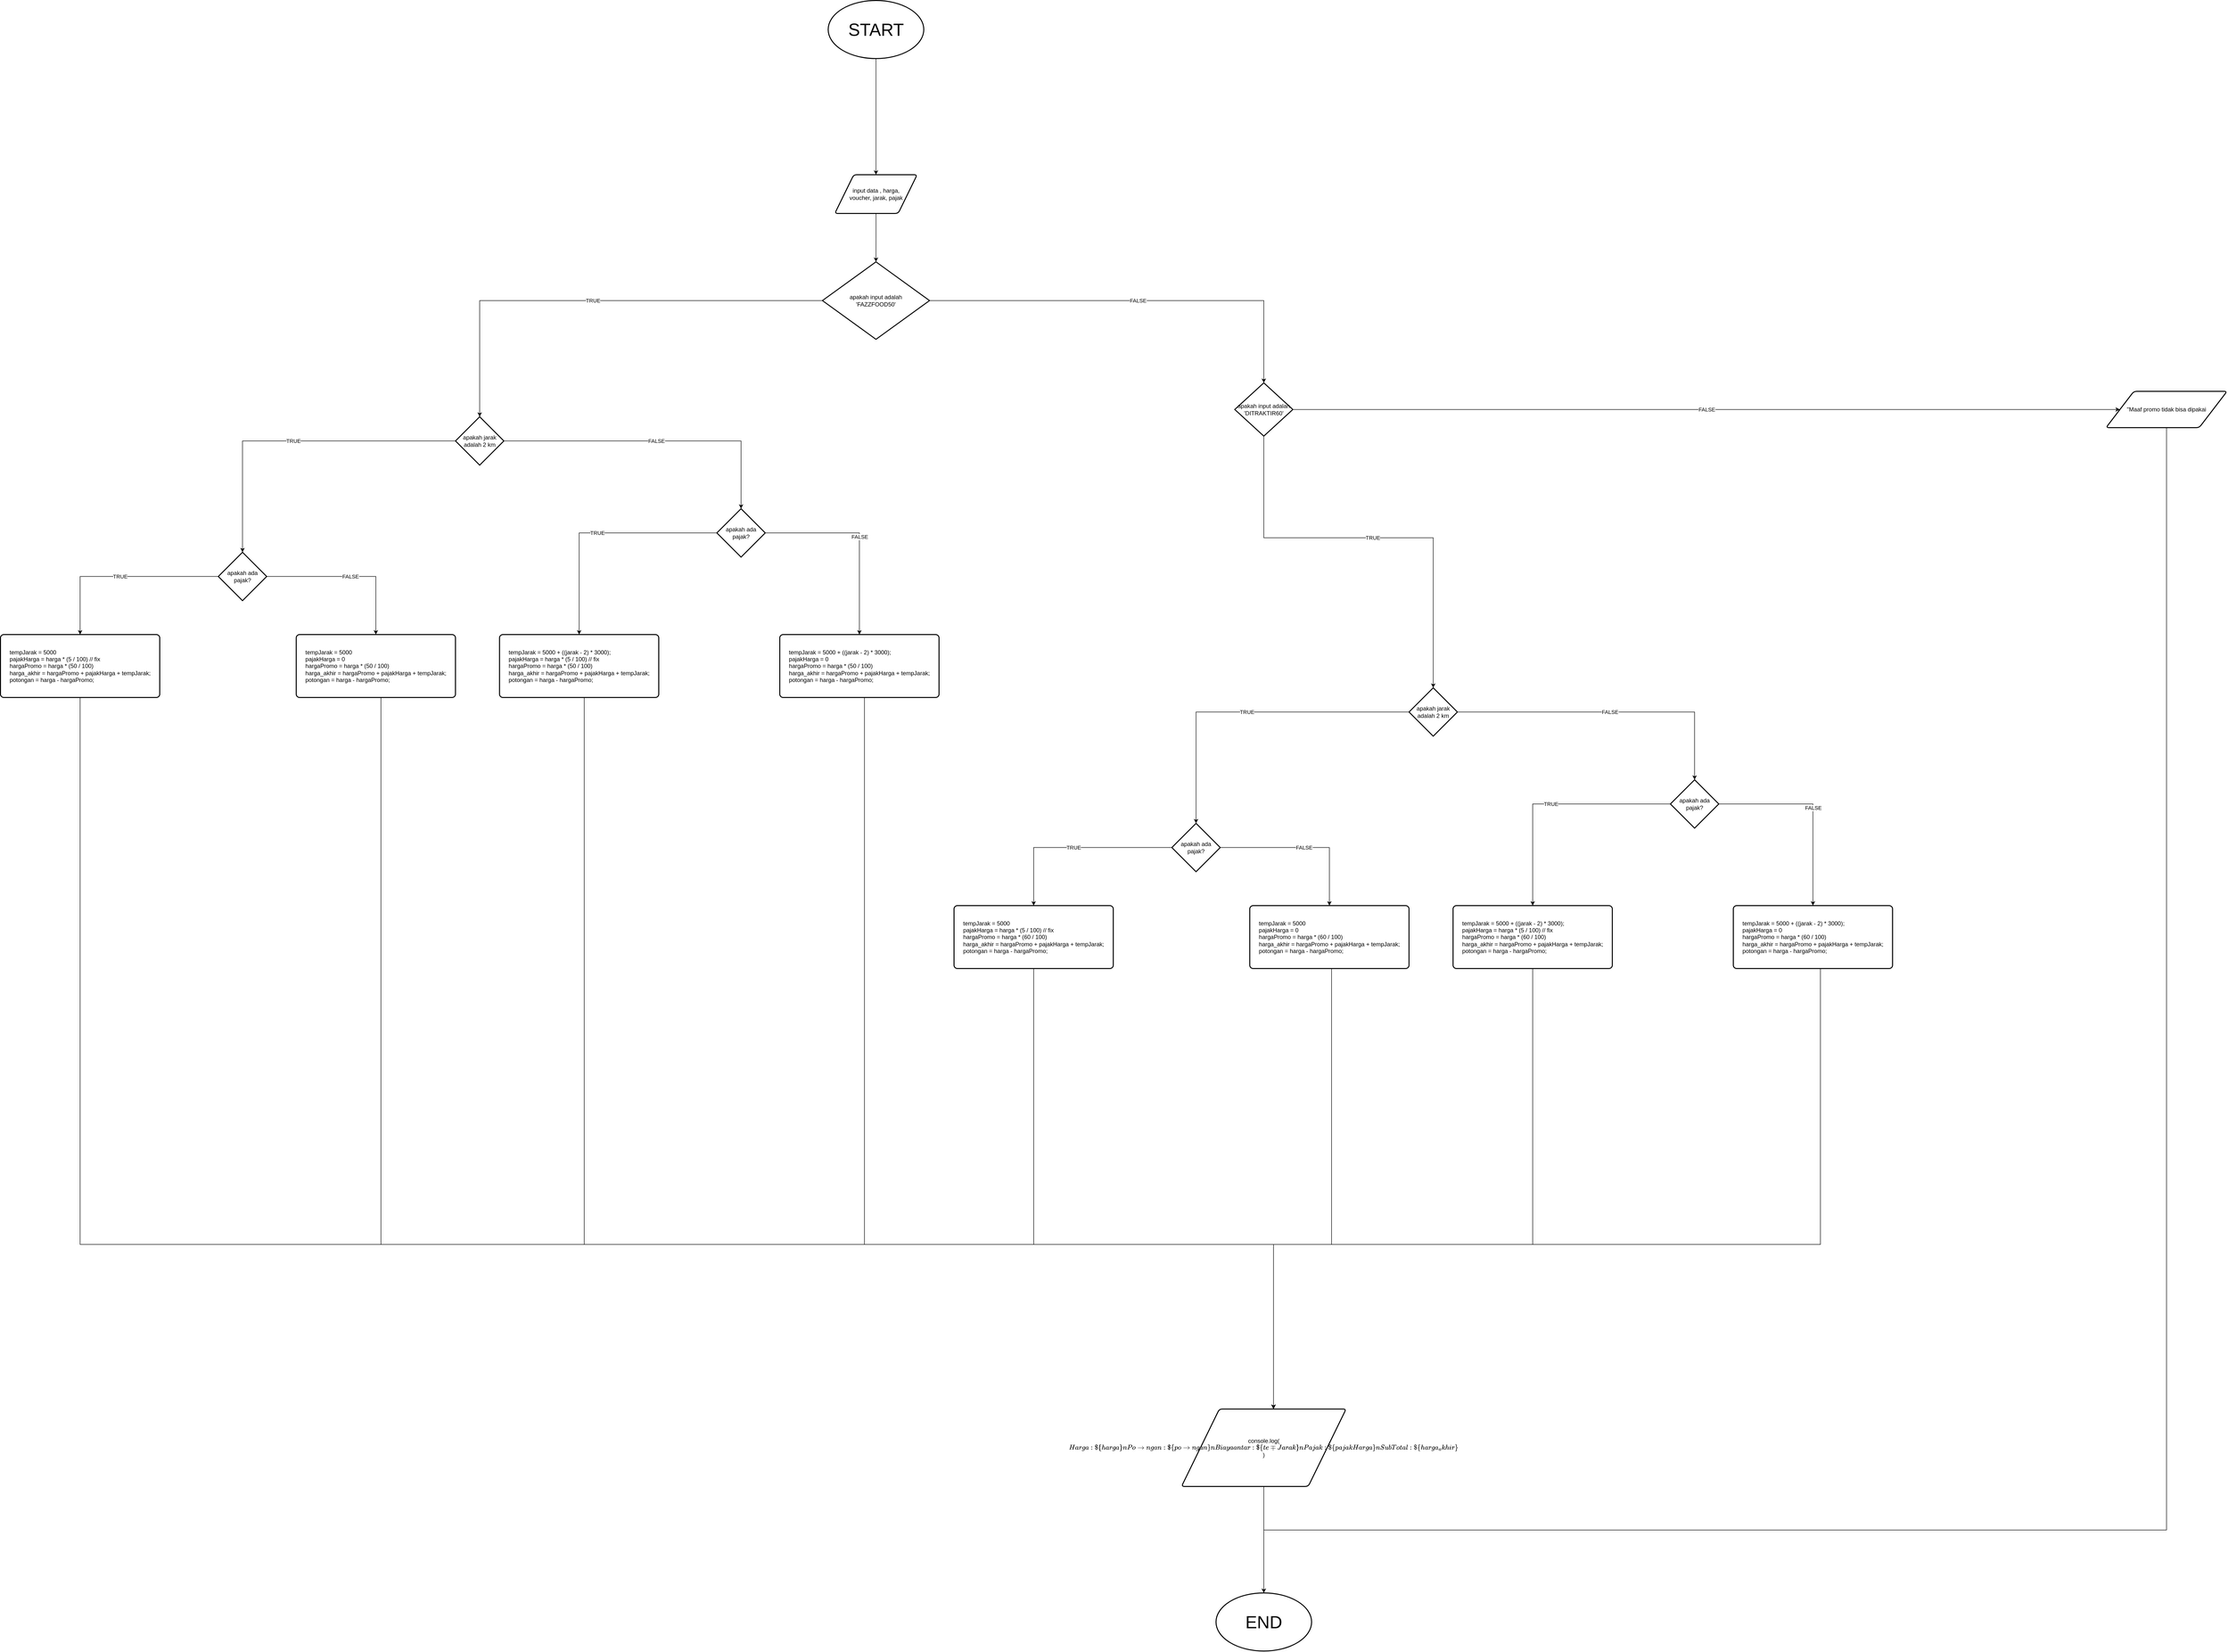 <mxfile version="13.9.9" type="device"><diagram id="ayzLaPhbWGv5OIC9-rNh" name="Page-1"><mxGraphModel dx="3009" dy="1805" grid="1" gridSize="10" guides="1" tooltips="1" connect="1" arrows="1" fold="1" page="1" pageScale="1" pageWidth="850" pageHeight="1100" math="0" shadow="0"><root><mxCell id="0"/><mxCell id="1" parent="0"/><mxCell id="D5gYFiSGwSYGfUhFKj6x-7" style="edgeStyle=orthogonalEdgeStyle;rounded=0;orthogonalLoop=1;jettySize=auto;html=1;entryX=0.5;entryY=0;entryDx=0;entryDy=0;" edge="1" parent="1" source="D5gYFiSGwSYGfUhFKj6x-1" target="D5gYFiSGwSYGfUhFKj6x-2"><mxGeometry relative="1" as="geometry"/></mxCell><mxCell id="D5gYFiSGwSYGfUhFKj6x-1" value="&lt;font style=&quot;font-size: 36px&quot;&gt;START&lt;/font&gt;" style="strokeWidth=2;html=1;shape=mxgraph.flowchart.start_2;whiteSpace=wrap;" vertex="1" parent="1"><mxGeometry x="560" y="-480" width="197.5" height="120" as="geometry"/></mxCell><mxCell id="D5gYFiSGwSYGfUhFKj6x-56" style="edgeStyle=orthogonalEdgeStyle;rounded=0;orthogonalLoop=1;jettySize=auto;html=1;" edge="1" parent="1" source="D5gYFiSGwSYGfUhFKj6x-2" target="D5gYFiSGwSYGfUhFKj6x-3"><mxGeometry relative="1" as="geometry"/></mxCell><mxCell id="D5gYFiSGwSYGfUhFKj6x-2" value="input data , harga, &lt;br&gt;voucher, jarak, pajak" style="shape=parallelogram;html=1;strokeWidth=2;perimeter=parallelogramPerimeter;whiteSpace=wrap;rounded=1;arcSize=12;size=0.23;" vertex="1" parent="1"><mxGeometry x="573.75" y="-120" width="170" height="80" as="geometry"/></mxCell><mxCell id="D5gYFiSGwSYGfUhFKj6x-11" value="TRUE" style="edgeStyle=orthogonalEdgeStyle;rounded=0;orthogonalLoop=1;jettySize=auto;html=1;" edge="1" parent="1" source="D5gYFiSGwSYGfUhFKj6x-3" target="D5gYFiSGwSYGfUhFKj6x-10"><mxGeometry relative="1" as="geometry"/></mxCell><mxCell id="D5gYFiSGwSYGfUhFKj6x-58" value="FALSE" style="edgeStyle=orthogonalEdgeStyle;rounded=0;orthogonalLoop=1;jettySize=auto;html=1;" edge="1" parent="1" source="D5gYFiSGwSYGfUhFKj6x-3" target="D5gYFiSGwSYGfUhFKj6x-4"><mxGeometry relative="1" as="geometry"/></mxCell><mxCell id="D5gYFiSGwSYGfUhFKj6x-3" value="apakah input adalah&lt;br&gt;'FAZZFOOD50'" style="strokeWidth=2;html=1;shape=mxgraph.flowchart.decision;whiteSpace=wrap;" vertex="1" parent="1"><mxGeometry x="548.13" y="60" width="221.25" height="160" as="geometry"/></mxCell><mxCell id="D5gYFiSGwSYGfUhFKj6x-43" value="TRUE" style="edgeStyle=orthogonalEdgeStyle;rounded=0;orthogonalLoop=1;jettySize=auto;html=1;" edge="1" parent="1" source="D5gYFiSGwSYGfUhFKj6x-4" target="D5gYFiSGwSYGfUhFKj6x-32"><mxGeometry relative="1" as="geometry"><Array as="points"><mxPoint x="1460" y="630"/><mxPoint x="1810" y="630"/></Array></mxGeometry></mxCell><mxCell id="D5gYFiSGwSYGfUhFKj6x-67" value="FALSE" style="edgeStyle=orthogonalEdgeStyle;rounded=0;orthogonalLoop=1;jettySize=auto;html=1;entryX=0;entryY=0.5;entryDx=0;entryDy=0;" edge="1" parent="1" source="D5gYFiSGwSYGfUhFKj6x-4" target="D5gYFiSGwSYGfUhFKj6x-66"><mxGeometry relative="1" as="geometry"/></mxCell><mxCell id="D5gYFiSGwSYGfUhFKj6x-4" value="apakah input adalah&lt;br&gt;'DITRAKTIR60'" style="strokeWidth=2;html=1;shape=mxgraph.flowchart.decision;whiteSpace=wrap;" vertex="1" parent="1"><mxGeometry x="1400" y="310" width="120" height="110" as="geometry"/></mxCell><mxCell id="D5gYFiSGwSYGfUhFKj6x-13" value="TRUE" style="edgeStyle=orthogonalEdgeStyle;rounded=0;orthogonalLoop=1;jettySize=auto;html=1;" edge="1" parent="1" source="D5gYFiSGwSYGfUhFKj6x-10" target="D5gYFiSGwSYGfUhFKj6x-12"><mxGeometry relative="1" as="geometry"/></mxCell><mxCell id="D5gYFiSGwSYGfUhFKj6x-19" value="FALSE" style="edgeStyle=orthogonalEdgeStyle;rounded=0;orthogonalLoop=1;jettySize=auto;html=1;entryX=0.5;entryY=0;entryDx=0;entryDy=0;entryPerimeter=0;" edge="1" parent="1" source="D5gYFiSGwSYGfUhFKj6x-10" target="D5gYFiSGwSYGfUhFKj6x-18"><mxGeometry relative="1" as="geometry"/></mxCell><mxCell id="D5gYFiSGwSYGfUhFKj6x-10" value="apakah jarak adalah 2 km" style="strokeWidth=2;html=1;shape=mxgraph.flowchart.decision;whiteSpace=wrap;" vertex="1" parent="1"><mxGeometry x="-210" y="380" width="100" height="100" as="geometry"/></mxCell><mxCell id="D5gYFiSGwSYGfUhFKj6x-16" value="TRUE" style="edgeStyle=orthogonalEdgeStyle;rounded=0;orthogonalLoop=1;jettySize=auto;html=1;" edge="1" parent="1" source="D5gYFiSGwSYGfUhFKj6x-12" target="D5gYFiSGwSYGfUhFKj6x-15"><mxGeometry relative="1" as="geometry"/></mxCell><mxCell id="D5gYFiSGwSYGfUhFKj6x-21" value="FALSE" style="edgeStyle=orthogonalEdgeStyle;rounded=0;orthogonalLoop=1;jettySize=auto;html=1;" edge="1" parent="1" source="D5gYFiSGwSYGfUhFKj6x-12" target="D5gYFiSGwSYGfUhFKj6x-20"><mxGeometry relative="1" as="geometry"/></mxCell><mxCell id="D5gYFiSGwSYGfUhFKj6x-12" value="apakah ada pajak?" style="strokeWidth=2;html=1;shape=mxgraph.flowchart.decision;whiteSpace=wrap;" vertex="1" parent="1"><mxGeometry x="-700" y="660" width="100" height="100" as="geometry"/></mxCell><mxCell id="D5gYFiSGwSYGfUhFKj6x-69" style="edgeStyle=orthogonalEdgeStyle;rounded=0;orthogonalLoop=1;jettySize=auto;html=1;entryX=0.54;entryY=0.003;entryDx=0;entryDy=0;entryPerimeter=0;" edge="1" parent="1" source="D5gYFiSGwSYGfUhFKj6x-15" target="D5gYFiSGwSYGfUhFKj6x-44"><mxGeometry relative="1" as="geometry"><mxPoint x="1460" y="2440" as="targetPoint"/><Array as="points"><mxPoint x="-985" y="2090"/><mxPoint x="1480" y="2090"/><mxPoint x="1480" y="2440"/><mxPoint x="1460" y="2440"/><mxPoint x="1460" y="2451"/></Array></mxGeometry></mxCell><mxCell id="D5gYFiSGwSYGfUhFKj6x-15" value="&lt;div style=&quot;text-align: justify&quot;&gt;&lt;div&gt;tempJarak = 5000&lt;/div&gt;&lt;div&gt;pajakHarga = harga * (5 / 100) // fix&lt;/div&gt;&lt;div&gt;hargaPromo = harga * (50 / 100)&lt;/div&gt;&lt;div&gt;harga_akhir = hargaPromo + pajakHarga + tempJarak;&lt;/div&gt;&lt;div&gt;potongan = harga - hargaPromo;&lt;/div&gt;&lt;/div&gt;" style="rounded=1;whiteSpace=wrap;html=1;absoluteArcSize=1;arcSize=14;strokeWidth=2;" vertex="1" parent="1"><mxGeometry x="-1150" y="830" width="329" height="130" as="geometry"/></mxCell><mxCell id="D5gYFiSGwSYGfUhFKj6x-24" value="TRUE" style="edgeStyle=orthogonalEdgeStyle;rounded=0;orthogonalLoop=1;jettySize=auto;html=1;" edge="1" parent="1" source="D5gYFiSGwSYGfUhFKj6x-18" target="D5gYFiSGwSYGfUhFKj6x-23"><mxGeometry relative="1" as="geometry"/></mxCell><mxCell id="D5gYFiSGwSYGfUhFKj6x-28" value="FALSE" style="edgeStyle=orthogonalEdgeStyle;rounded=0;orthogonalLoop=1;jettySize=auto;html=1;" edge="1" parent="1" source="D5gYFiSGwSYGfUhFKj6x-18" target="D5gYFiSGwSYGfUhFKj6x-27"><mxGeometry relative="1" as="geometry"/></mxCell><mxCell id="D5gYFiSGwSYGfUhFKj6x-18" value="apakah ada pajak?" style="strokeWidth=2;html=1;shape=mxgraph.flowchart.decision;whiteSpace=wrap;" vertex="1" parent="1"><mxGeometry x="330" y="570" width="100" height="100" as="geometry"/></mxCell><mxCell id="D5gYFiSGwSYGfUhFKj6x-47" style="edgeStyle=orthogonalEdgeStyle;rounded=0;orthogonalLoop=1;jettySize=auto;html=1;" edge="1" parent="1" source="D5gYFiSGwSYGfUhFKj6x-20" target="D5gYFiSGwSYGfUhFKj6x-44"><mxGeometry relative="1" as="geometry"><Array as="points"><mxPoint x="-364" y="2090"/><mxPoint x="1480" y="2090"/></Array></mxGeometry></mxCell><mxCell id="D5gYFiSGwSYGfUhFKj6x-20" value="&lt;div style=&quot;text-align: justify&quot;&gt;&lt;div&gt;tempJarak = 5000&lt;/div&gt;&lt;div&gt;pajakHarga = 0&lt;/div&gt;&lt;div&gt;hargaPromo = harga * (50 / 100)&lt;/div&gt;&lt;div&gt;harga_akhir = hargaPromo + pajakHarga + tempJarak;&lt;/div&gt;&lt;div&gt;potongan = harga - hargaPromo;&lt;/div&gt;&lt;/div&gt;" style="rounded=1;whiteSpace=wrap;html=1;absoluteArcSize=1;arcSize=14;strokeWidth=2;" vertex="1" parent="1"><mxGeometry x="-539" y="830" width="329" height="130" as="geometry"/></mxCell><mxCell id="D5gYFiSGwSYGfUhFKj6x-48" style="edgeStyle=orthogonalEdgeStyle;rounded=0;orthogonalLoop=1;jettySize=auto;html=1;" edge="1" parent="1" source="D5gYFiSGwSYGfUhFKj6x-23" target="D5gYFiSGwSYGfUhFKj6x-44"><mxGeometry relative="1" as="geometry"><Array as="points"><mxPoint x="56" y="2090"/><mxPoint x="1480" y="2090"/></Array></mxGeometry></mxCell><mxCell id="D5gYFiSGwSYGfUhFKj6x-23" value="&lt;div style=&quot;text-align: justify&quot;&gt;&lt;div&gt;tempJarak = 5000 + ((jarak - 2) * 3000);&lt;br&gt;&lt;/div&gt;&lt;div&gt;pajakHarga = harga * (5 / 100) // fix&lt;/div&gt;&lt;div&gt;hargaPromo = harga * (50 / 100)&lt;/div&gt;&lt;div&gt;harga_akhir = hargaPromo + pajakHarga + tempJarak;&lt;/div&gt;&lt;div&gt;potongan = harga - hargaPromo;&lt;/div&gt;&lt;/div&gt;" style="rounded=1;whiteSpace=wrap;html=1;absoluteArcSize=1;arcSize=14;strokeWidth=2;" vertex="1" parent="1"><mxGeometry x="-119" y="830" width="329" height="130" as="geometry"/></mxCell><mxCell id="D5gYFiSGwSYGfUhFKj6x-49" style="edgeStyle=orthogonalEdgeStyle;rounded=0;orthogonalLoop=1;jettySize=auto;html=1;" edge="1" parent="1" source="D5gYFiSGwSYGfUhFKj6x-27" target="D5gYFiSGwSYGfUhFKj6x-44"><mxGeometry relative="1" as="geometry"><Array as="points"><mxPoint x="635" y="2090"/><mxPoint x="1480" y="2090"/></Array></mxGeometry></mxCell><mxCell id="D5gYFiSGwSYGfUhFKj6x-27" value="&lt;div style=&quot;text-align: justify&quot;&gt;&lt;div&gt;tempJarak = 5000 + ((jarak - 2) * 3000);&lt;br&gt;&lt;/div&gt;&lt;div&gt;pajakHarga = 0&lt;/div&gt;&lt;div&gt;hargaPromo = harga * (50 / 100)&lt;/div&gt;&lt;div&gt;harga_akhir = hargaPromo + pajakHarga + tempJarak;&lt;/div&gt;&lt;div&gt;potongan = harga - hargaPromo;&lt;/div&gt;&lt;/div&gt;" style="rounded=1;whiteSpace=wrap;html=1;absoluteArcSize=1;arcSize=14;strokeWidth=2;" vertex="1" parent="1"><mxGeometry x="460" y="830" width="329" height="130" as="geometry"/></mxCell><mxCell id="D5gYFiSGwSYGfUhFKj6x-30" value="TRUE" style="edgeStyle=orthogonalEdgeStyle;rounded=0;orthogonalLoop=1;jettySize=auto;html=1;" edge="1" parent="1" source="D5gYFiSGwSYGfUhFKj6x-32" target="D5gYFiSGwSYGfUhFKj6x-35"><mxGeometry relative="1" as="geometry"/></mxCell><mxCell id="D5gYFiSGwSYGfUhFKj6x-31" value="FALSE" style="edgeStyle=orthogonalEdgeStyle;rounded=0;orthogonalLoop=1;jettySize=auto;html=1;entryX=0.5;entryY=0;entryDx=0;entryDy=0;entryPerimeter=0;" edge="1" parent="1" source="D5gYFiSGwSYGfUhFKj6x-32" target="D5gYFiSGwSYGfUhFKj6x-39"><mxGeometry relative="1" as="geometry"/></mxCell><mxCell id="D5gYFiSGwSYGfUhFKj6x-32" value="apakah jarak adalah 2 km" style="strokeWidth=2;html=1;shape=mxgraph.flowchart.decision;whiteSpace=wrap;" vertex="1" parent="1"><mxGeometry x="1760" y="940" width="100" height="100" as="geometry"/></mxCell><mxCell id="D5gYFiSGwSYGfUhFKj6x-33" value="TRUE" style="edgeStyle=orthogonalEdgeStyle;rounded=0;orthogonalLoop=1;jettySize=auto;html=1;" edge="1" parent="1" source="D5gYFiSGwSYGfUhFKj6x-35" target="D5gYFiSGwSYGfUhFKj6x-36"><mxGeometry relative="1" as="geometry"/></mxCell><mxCell id="D5gYFiSGwSYGfUhFKj6x-34" value="FALSE" style="edgeStyle=orthogonalEdgeStyle;rounded=0;orthogonalLoop=1;jettySize=auto;html=1;" edge="1" parent="1" source="D5gYFiSGwSYGfUhFKj6x-35" target="D5gYFiSGwSYGfUhFKj6x-40"><mxGeometry relative="1" as="geometry"/></mxCell><mxCell id="D5gYFiSGwSYGfUhFKj6x-35" value="apakah ada pajak?" style="strokeWidth=2;html=1;shape=mxgraph.flowchart.decision;whiteSpace=wrap;" vertex="1" parent="1"><mxGeometry x="1270" y="1220" width="100" height="100" as="geometry"/></mxCell><mxCell id="D5gYFiSGwSYGfUhFKj6x-50" style="edgeStyle=orthogonalEdgeStyle;rounded=0;orthogonalLoop=1;jettySize=auto;html=1;" edge="1" parent="1" source="D5gYFiSGwSYGfUhFKj6x-36" target="D5gYFiSGwSYGfUhFKj6x-44"><mxGeometry relative="1" as="geometry"><Array as="points"><mxPoint x="985" y="2090"/><mxPoint x="1480" y="2090"/></Array></mxGeometry></mxCell><mxCell id="D5gYFiSGwSYGfUhFKj6x-36" value="&lt;div style=&quot;text-align: justify&quot;&gt;&lt;div&gt;tempJarak = 5000&lt;/div&gt;&lt;div&gt;pajakHarga = harga * (5 / 100) // fix&lt;/div&gt;&lt;div&gt;hargaPromo = harga * (60 / 100)&lt;/div&gt;&lt;div&gt;harga_akhir = hargaPromo + pajakHarga + tempJarak;&lt;/div&gt;&lt;div&gt;potongan = harga - hargaPromo;&lt;/div&gt;&lt;/div&gt;" style="rounded=1;whiteSpace=wrap;html=1;absoluteArcSize=1;arcSize=14;strokeWidth=2;" vertex="1" parent="1"><mxGeometry x="820" y="1390" width="329" height="130" as="geometry"/></mxCell><mxCell id="D5gYFiSGwSYGfUhFKj6x-37" value="TRUE" style="edgeStyle=orthogonalEdgeStyle;rounded=0;orthogonalLoop=1;jettySize=auto;html=1;" edge="1" parent="1" source="D5gYFiSGwSYGfUhFKj6x-39" target="D5gYFiSGwSYGfUhFKj6x-41"><mxGeometry relative="1" as="geometry"/></mxCell><mxCell id="D5gYFiSGwSYGfUhFKj6x-38" value="FALSE" style="edgeStyle=orthogonalEdgeStyle;rounded=0;orthogonalLoop=1;jettySize=auto;html=1;" edge="1" parent="1" source="D5gYFiSGwSYGfUhFKj6x-39" target="D5gYFiSGwSYGfUhFKj6x-42"><mxGeometry relative="1" as="geometry"/></mxCell><mxCell id="D5gYFiSGwSYGfUhFKj6x-39" value="apakah ada pajak?" style="strokeWidth=2;html=1;shape=mxgraph.flowchart.decision;whiteSpace=wrap;" vertex="1" parent="1"><mxGeometry x="2300" y="1130" width="100" height="100" as="geometry"/></mxCell><mxCell id="D5gYFiSGwSYGfUhFKj6x-51" style="edgeStyle=orthogonalEdgeStyle;rounded=0;orthogonalLoop=1;jettySize=auto;html=1;" edge="1" parent="1" source="D5gYFiSGwSYGfUhFKj6x-40" target="D5gYFiSGwSYGfUhFKj6x-44"><mxGeometry relative="1" as="geometry"><Array as="points"><mxPoint x="1600" y="2090"/><mxPoint x="1480" y="2090"/></Array></mxGeometry></mxCell><mxCell id="D5gYFiSGwSYGfUhFKj6x-40" value="&lt;div style=&quot;text-align: justify&quot;&gt;&lt;div&gt;tempJarak = 5000&lt;/div&gt;&lt;div&gt;pajakHarga = 0&lt;/div&gt;&lt;div&gt;hargaPromo = harga * (60 / 100)&lt;/div&gt;&lt;div&gt;harga_akhir = hargaPromo + pajakHarga + tempJarak;&lt;/div&gt;&lt;div&gt;potongan = harga - hargaPromo;&lt;/div&gt;&lt;/div&gt;" style="rounded=1;whiteSpace=wrap;html=1;absoluteArcSize=1;arcSize=14;strokeWidth=2;" vertex="1" parent="1"><mxGeometry x="1431" y="1390" width="329" height="130" as="geometry"/></mxCell><mxCell id="D5gYFiSGwSYGfUhFKj6x-52" style="edgeStyle=orthogonalEdgeStyle;rounded=0;orthogonalLoop=1;jettySize=auto;html=1;" edge="1" parent="1" source="D5gYFiSGwSYGfUhFKj6x-41" target="D5gYFiSGwSYGfUhFKj6x-44"><mxGeometry relative="1" as="geometry"><Array as="points"><mxPoint x="2016" y="2090"/><mxPoint x="1480" y="2090"/></Array></mxGeometry></mxCell><mxCell id="D5gYFiSGwSYGfUhFKj6x-41" value="&lt;div style=&quot;text-align: justify&quot;&gt;&lt;div&gt;tempJarak = 5000 + ((jarak - 2) * 3000);&lt;br&gt;&lt;/div&gt;&lt;div&gt;pajakHarga = harga * (5 / 100) // fix&lt;/div&gt;&lt;div&gt;hargaPromo = harga * (60 / 100)&lt;/div&gt;&lt;div&gt;harga_akhir = hargaPromo + pajakHarga + tempJarak;&lt;/div&gt;&lt;div&gt;potongan = harga - hargaPromo;&lt;/div&gt;&lt;/div&gt;" style="rounded=1;whiteSpace=wrap;html=1;absoluteArcSize=1;arcSize=14;strokeWidth=2;" vertex="1" parent="1"><mxGeometry x="1851" y="1390" width="329" height="130" as="geometry"/></mxCell><mxCell id="D5gYFiSGwSYGfUhFKj6x-60" style="edgeStyle=orthogonalEdgeStyle;rounded=0;orthogonalLoop=1;jettySize=auto;html=1;" edge="1" parent="1" source="D5gYFiSGwSYGfUhFKj6x-42" target="D5gYFiSGwSYGfUhFKj6x-44"><mxGeometry relative="1" as="geometry"><Array as="points"><mxPoint x="2610" y="2090"/><mxPoint x="1480" y="2090"/></Array></mxGeometry></mxCell><mxCell id="D5gYFiSGwSYGfUhFKj6x-42" value="&lt;div style=&quot;text-align: justify&quot;&gt;&lt;div&gt;tempJarak = 5000 + ((jarak - 2) * 3000);&lt;br&gt;&lt;/div&gt;&lt;div&gt;pajakHarga = 0&lt;/div&gt;&lt;div&gt;hargaPromo = harga * (60 / 100)&lt;/div&gt;&lt;div&gt;harga_akhir = hargaPromo + pajakHarga + tempJarak;&lt;/div&gt;&lt;div&gt;potongan = harga - hargaPromo;&lt;/div&gt;&lt;/div&gt;" style="rounded=1;whiteSpace=wrap;html=1;absoluteArcSize=1;arcSize=14;strokeWidth=2;" vertex="1" parent="1"><mxGeometry x="2430" y="1390" width="329" height="130" as="geometry"/></mxCell><mxCell id="D5gYFiSGwSYGfUhFKj6x-55" style="edgeStyle=orthogonalEdgeStyle;rounded=0;orthogonalLoop=1;jettySize=auto;html=1;" edge="1" parent="1" source="D5gYFiSGwSYGfUhFKj6x-44" target="D5gYFiSGwSYGfUhFKj6x-54"><mxGeometry relative="1" as="geometry"><Array as="points"><mxPoint x="1460" y="2770"/><mxPoint x="1460" y="2770"/></Array></mxGeometry></mxCell><mxCell id="D5gYFiSGwSYGfUhFKj6x-44" value="console.log(&lt;br&gt;`Harga : ${harga}&lt;br&gt;\nPotongan : ${potongan}&lt;br&gt;\nBiaya antar : ${tempJarak}&lt;br&gt;\nPajak : ${pajakHarga}&lt;br&gt;\nSubTotal : ${harga_akhir}`)" style="shape=parallelogram;html=1;strokeWidth=2;perimeter=parallelogramPerimeter;whiteSpace=wrap;rounded=1;arcSize=12;size=0.23;" vertex="1" parent="1"><mxGeometry x="1290" y="2430" width="340" height="160" as="geometry"/></mxCell><mxCell id="D5gYFiSGwSYGfUhFKj6x-54" value="&lt;font style=&quot;font-size: 36px&quot;&gt;END&lt;/font&gt;" style="strokeWidth=2;html=1;shape=mxgraph.flowchart.start_2;whiteSpace=wrap;" vertex="1" parent="1"><mxGeometry x="1361.25" y="2810" width="197.5" height="120" as="geometry"/></mxCell><mxCell id="D5gYFiSGwSYGfUhFKj6x-72" style="edgeStyle=orthogonalEdgeStyle;rounded=0;orthogonalLoop=1;jettySize=auto;html=1;entryX=0.5;entryY=0;entryDx=0;entryDy=0;entryPerimeter=0;" edge="1" parent="1" source="D5gYFiSGwSYGfUhFKj6x-66" target="D5gYFiSGwSYGfUhFKj6x-54"><mxGeometry relative="1" as="geometry"><Array as="points"><mxPoint x="3325" y="2680"/><mxPoint x="1460" y="2680"/></Array></mxGeometry></mxCell><mxCell id="D5gYFiSGwSYGfUhFKj6x-66" value="&quot;Maaf promo tidak bisa dipakai" style="shape=parallelogram;html=1;strokeWidth=2;perimeter=parallelogramPerimeter;whiteSpace=wrap;rounded=1;arcSize=12;size=0.23;" vertex="1" parent="1"><mxGeometry x="3200" y="327.5" width="250" height="75" as="geometry"/></mxCell></root></mxGraphModel></diagram></mxfile>